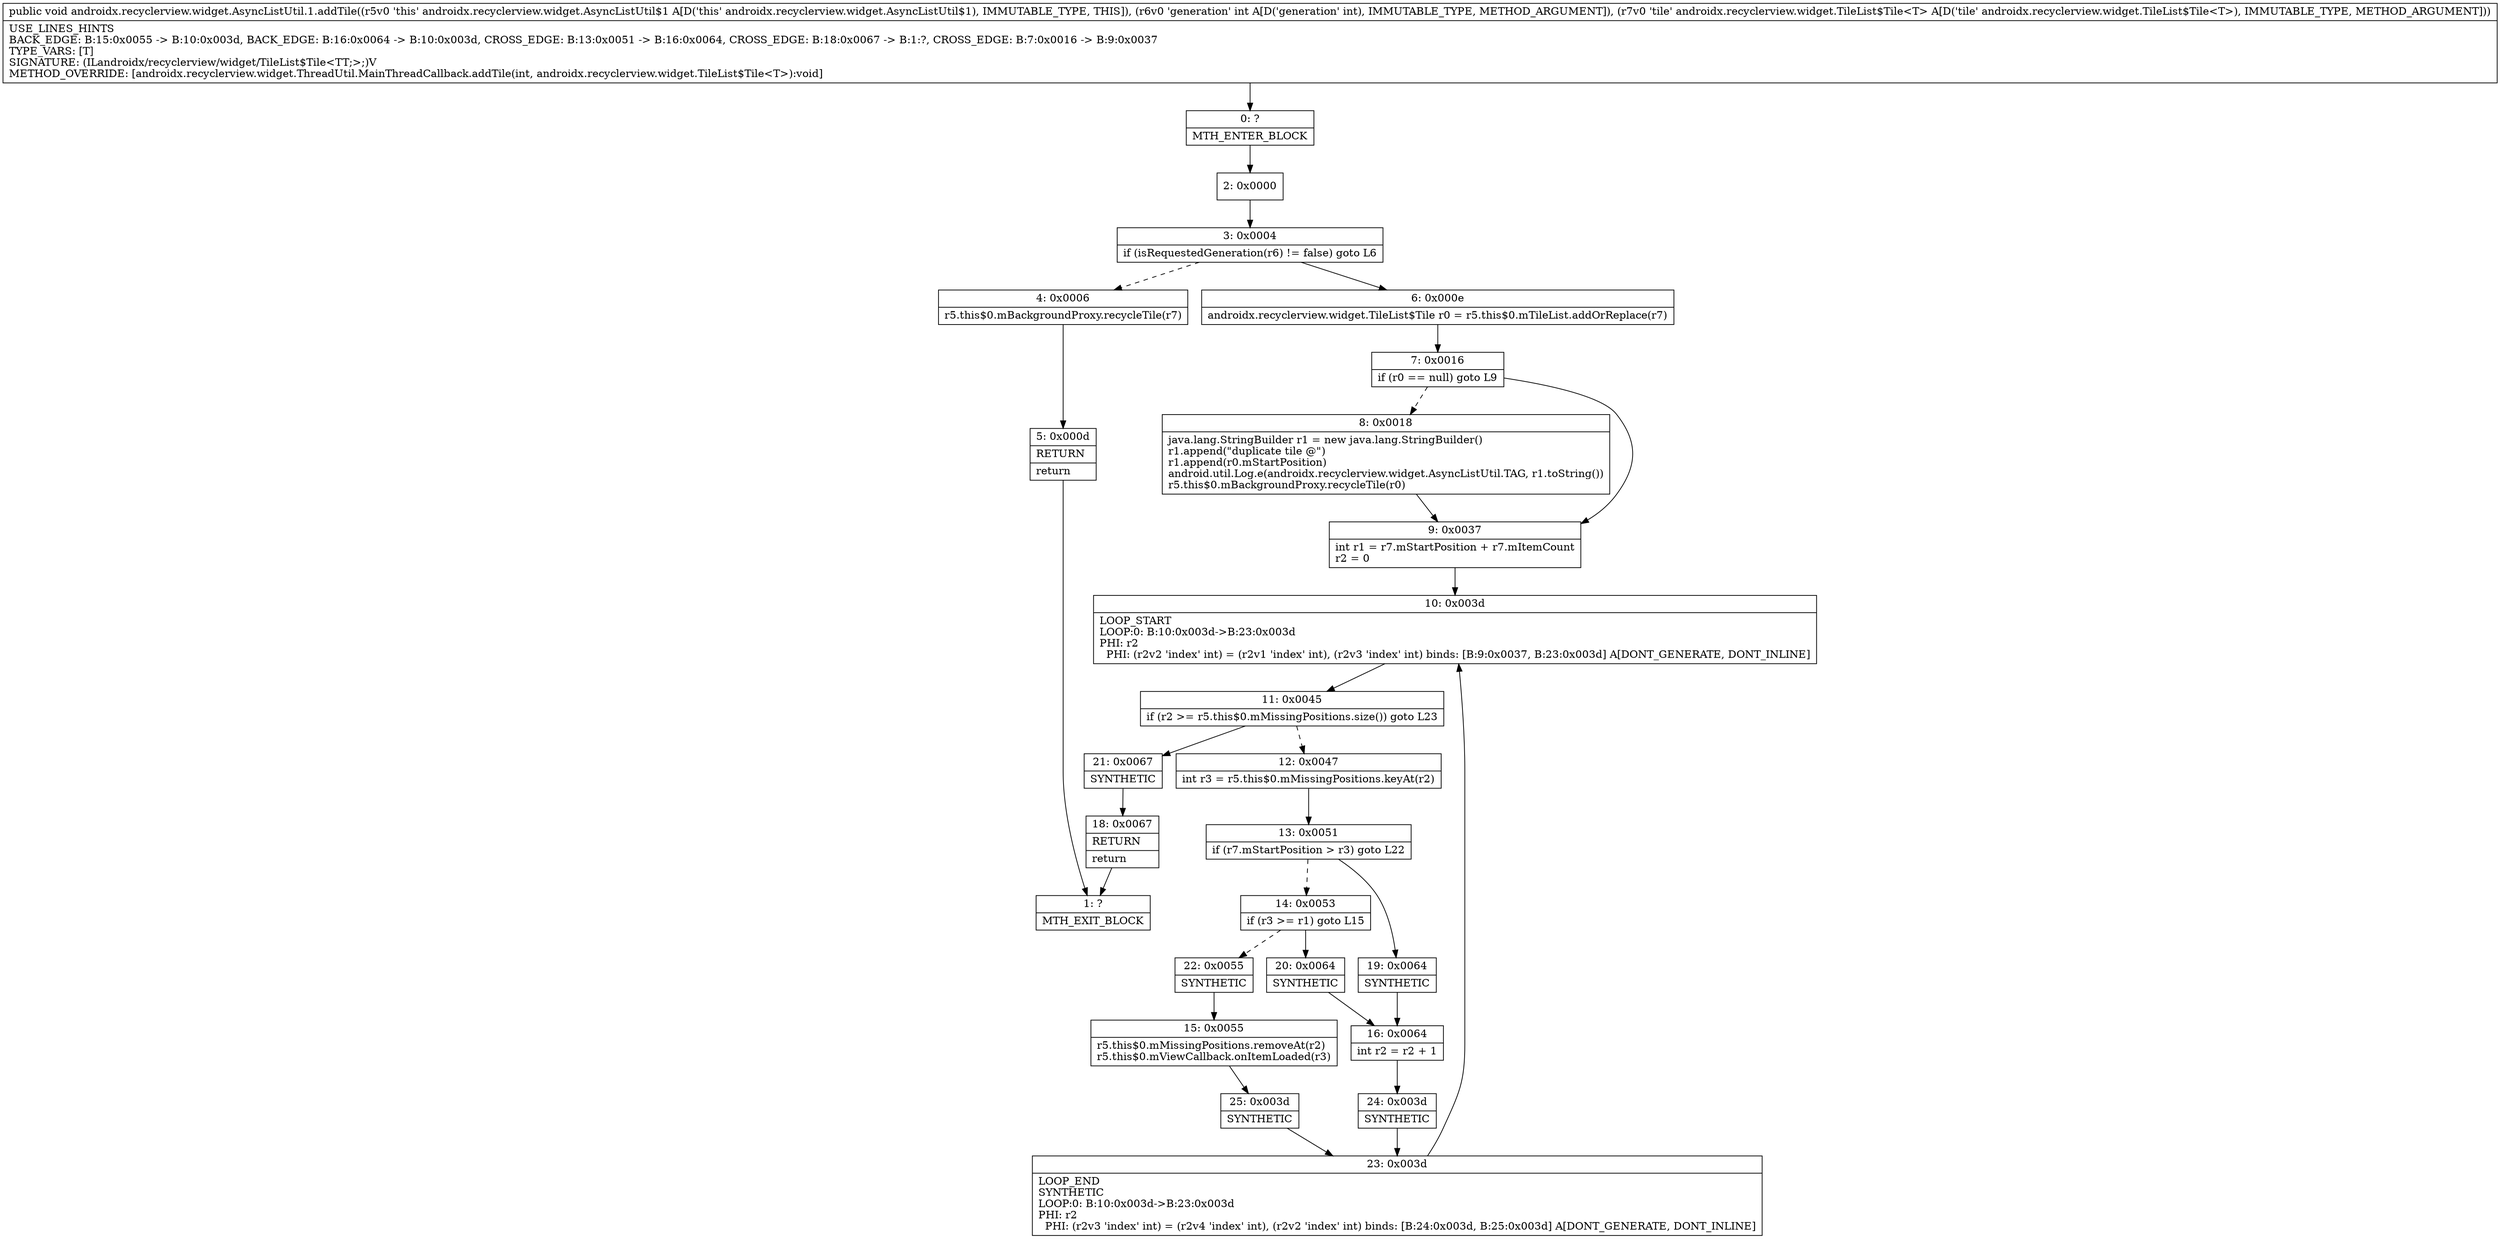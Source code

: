 digraph "CFG forandroidx.recyclerview.widget.AsyncListUtil.1.addTile(ILandroidx\/recyclerview\/widget\/TileList$Tile;)V" {
Node_0 [shape=record,label="{0\:\ ?|MTH_ENTER_BLOCK\l}"];
Node_2 [shape=record,label="{2\:\ 0x0000}"];
Node_3 [shape=record,label="{3\:\ 0x0004|if (isRequestedGeneration(r6) != false) goto L6\l}"];
Node_4 [shape=record,label="{4\:\ 0x0006|r5.this$0.mBackgroundProxy.recycleTile(r7)\l}"];
Node_5 [shape=record,label="{5\:\ 0x000d|RETURN\l|return\l}"];
Node_1 [shape=record,label="{1\:\ ?|MTH_EXIT_BLOCK\l}"];
Node_6 [shape=record,label="{6\:\ 0x000e|androidx.recyclerview.widget.TileList$Tile r0 = r5.this$0.mTileList.addOrReplace(r7)\l}"];
Node_7 [shape=record,label="{7\:\ 0x0016|if (r0 == null) goto L9\l}"];
Node_8 [shape=record,label="{8\:\ 0x0018|java.lang.StringBuilder r1 = new java.lang.StringBuilder()\lr1.append(\"duplicate tile @\")\lr1.append(r0.mStartPosition)\landroid.util.Log.e(androidx.recyclerview.widget.AsyncListUtil.TAG, r1.toString())\lr5.this$0.mBackgroundProxy.recycleTile(r0)\l}"];
Node_9 [shape=record,label="{9\:\ 0x0037|int r1 = r7.mStartPosition + r7.mItemCount\lr2 = 0\l}"];
Node_10 [shape=record,label="{10\:\ 0x003d|LOOP_START\lLOOP:0: B:10:0x003d\-\>B:23:0x003d\lPHI: r2 \l  PHI: (r2v2 'index' int) = (r2v1 'index' int), (r2v3 'index' int) binds: [B:9:0x0037, B:23:0x003d] A[DONT_GENERATE, DONT_INLINE]\l}"];
Node_11 [shape=record,label="{11\:\ 0x0045|if (r2 \>= r5.this$0.mMissingPositions.size()) goto L23\l}"];
Node_12 [shape=record,label="{12\:\ 0x0047|int r3 = r5.this$0.mMissingPositions.keyAt(r2)\l}"];
Node_13 [shape=record,label="{13\:\ 0x0051|if (r7.mStartPosition \> r3) goto L22\l}"];
Node_14 [shape=record,label="{14\:\ 0x0053|if (r3 \>= r1) goto L15\l}"];
Node_20 [shape=record,label="{20\:\ 0x0064|SYNTHETIC\l}"];
Node_16 [shape=record,label="{16\:\ 0x0064|int r2 = r2 + 1\l}"];
Node_24 [shape=record,label="{24\:\ 0x003d|SYNTHETIC\l}"];
Node_23 [shape=record,label="{23\:\ 0x003d|LOOP_END\lSYNTHETIC\lLOOP:0: B:10:0x003d\-\>B:23:0x003d\lPHI: r2 \l  PHI: (r2v3 'index' int) = (r2v4 'index' int), (r2v2 'index' int) binds: [B:24:0x003d, B:25:0x003d] A[DONT_GENERATE, DONT_INLINE]\l}"];
Node_22 [shape=record,label="{22\:\ 0x0055|SYNTHETIC\l}"];
Node_15 [shape=record,label="{15\:\ 0x0055|r5.this$0.mMissingPositions.removeAt(r2)\lr5.this$0.mViewCallback.onItemLoaded(r3)\l}"];
Node_25 [shape=record,label="{25\:\ 0x003d|SYNTHETIC\l}"];
Node_19 [shape=record,label="{19\:\ 0x0064|SYNTHETIC\l}"];
Node_21 [shape=record,label="{21\:\ 0x0067|SYNTHETIC\l}"];
Node_18 [shape=record,label="{18\:\ 0x0067|RETURN\l|return\l}"];
MethodNode[shape=record,label="{public void androidx.recyclerview.widget.AsyncListUtil.1.addTile((r5v0 'this' androidx.recyclerview.widget.AsyncListUtil$1 A[D('this' androidx.recyclerview.widget.AsyncListUtil$1), IMMUTABLE_TYPE, THIS]), (r6v0 'generation' int A[D('generation' int), IMMUTABLE_TYPE, METHOD_ARGUMENT]), (r7v0 'tile' androidx.recyclerview.widget.TileList$Tile\<T\> A[D('tile' androidx.recyclerview.widget.TileList$Tile\<T\>), IMMUTABLE_TYPE, METHOD_ARGUMENT]))  | USE_LINES_HINTS\lBACK_EDGE: B:15:0x0055 \-\> B:10:0x003d, BACK_EDGE: B:16:0x0064 \-\> B:10:0x003d, CROSS_EDGE: B:13:0x0051 \-\> B:16:0x0064, CROSS_EDGE: B:18:0x0067 \-\> B:1:?, CROSS_EDGE: B:7:0x0016 \-\> B:9:0x0037\lTYPE_VARS: [T]\lSIGNATURE: (ILandroidx\/recyclerview\/widget\/TileList$Tile\<TT;\>;)V\lMETHOD_OVERRIDE: [androidx.recyclerview.widget.ThreadUtil.MainThreadCallback.addTile(int, androidx.recyclerview.widget.TileList$Tile\<T\>):void]\l}"];
MethodNode -> Node_0;Node_0 -> Node_2;
Node_2 -> Node_3;
Node_3 -> Node_4[style=dashed];
Node_3 -> Node_6;
Node_4 -> Node_5;
Node_5 -> Node_1;
Node_6 -> Node_7;
Node_7 -> Node_8[style=dashed];
Node_7 -> Node_9;
Node_8 -> Node_9;
Node_9 -> Node_10;
Node_10 -> Node_11;
Node_11 -> Node_12[style=dashed];
Node_11 -> Node_21;
Node_12 -> Node_13;
Node_13 -> Node_14[style=dashed];
Node_13 -> Node_19;
Node_14 -> Node_20;
Node_14 -> Node_22[style=dashed];
Node_20 -> Node_16;
Node_16 -> Node_24;
Node_24 -> Node_23;
Node_23 -> Node_10;
Node_22 -> Node_15;
Node_15 -> Node_25;
Node_25 -> Node_23;
Node_19 -> Node_16;
Node_21 -> Node_18;
Node_18 -> Node_1;
}

